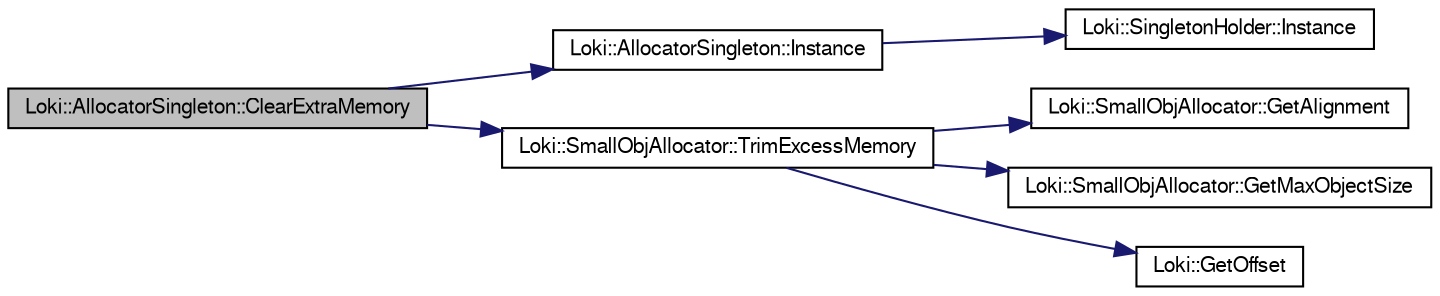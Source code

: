digraph G
{
  bgcolor="transparent";
  edge [fontname="FreeSans",fontsize="10",labelfontname="FreeSans",labelfontsize="10"];
  node [fontname="FreeSans",fontsize="10",shape=record];
  rankdir=LR;
  Node1 [label="Loki::AllocatorSingleton::ClearExtraMemory",height=0.2,width=0.4,color="black", fillcolor="grey75", style="filled" fontcolor="black"];
  Node1 -> Node2 [color="midnightblue",fontsize="10",style="solid",fontname="FreeSans"];
  Node2 [label="Loki::AllocatorSingleton::Instance",height=0.2,width=0.4,color="black",URL="$a00002.html#0de7839b1e888e11ff44bc50b78ca7d7",tooltip="Returns reference to the singleton."];
  Node2 -> Node3 [color="midnightblue",fontsize="10",style="solid",fontname="FreeSans"];
  Node3 [label="Loki::SingletonHolder::Instance",height=0.2,width=0.4,color="black",URL="$a00124.html#43e4ea5cb6291a8bb14eb7cdc2bcb7bf",tooltip="Returns a reference to singleton object."];
  Node1 -> Node4 [color="midnightblue",fontsize="10",style="solid",fontname="FreeSans"];
  Node4 [label="Loki::SmallObjAllocator::TrimExcessMemory",height=0.2,width=0.4,color="black",URL="$a00127.html#6b635664b20a6984303dabde86c8ac83"];
  Node4 -> Node5 [color="midnightblue",fontsize="10",style="solid",fontname="FreeSans"];
  Node5 [label="Loki::SmallObjAllocator::GetAlignment",height=0.2,width=0.4,color="black",URL="$a00127.html#b1c8a2a3d7e9368ab59422ddd082105c",tooltip="Returns # of bytes between allocation boundaries."];
  Node4 -> Node6 [color="midnightblue",fontsize="10",style="solid",fontname="FreeSans"];
  Node6 [label="Loki::SmallObjAllocator::GetMaxObjectSize",height=0.2,width=0.4,color="black",URL="$a00127.html#e49e9de3fd7b2fd93676cc1d63299b0d",tooltip="Returns max # of bytes which this can allocate."];
  Node4 -> Node7 [color="midnightblue",fontsize="10",style="solid",fontname="FreeSans"];
  Node7 [label="Loki::GetOffset",height=0.2,width=0.4,color="black",URL="$a00217.html#g2f0821e243f812a3ae2abfaea51895e8"];
}
